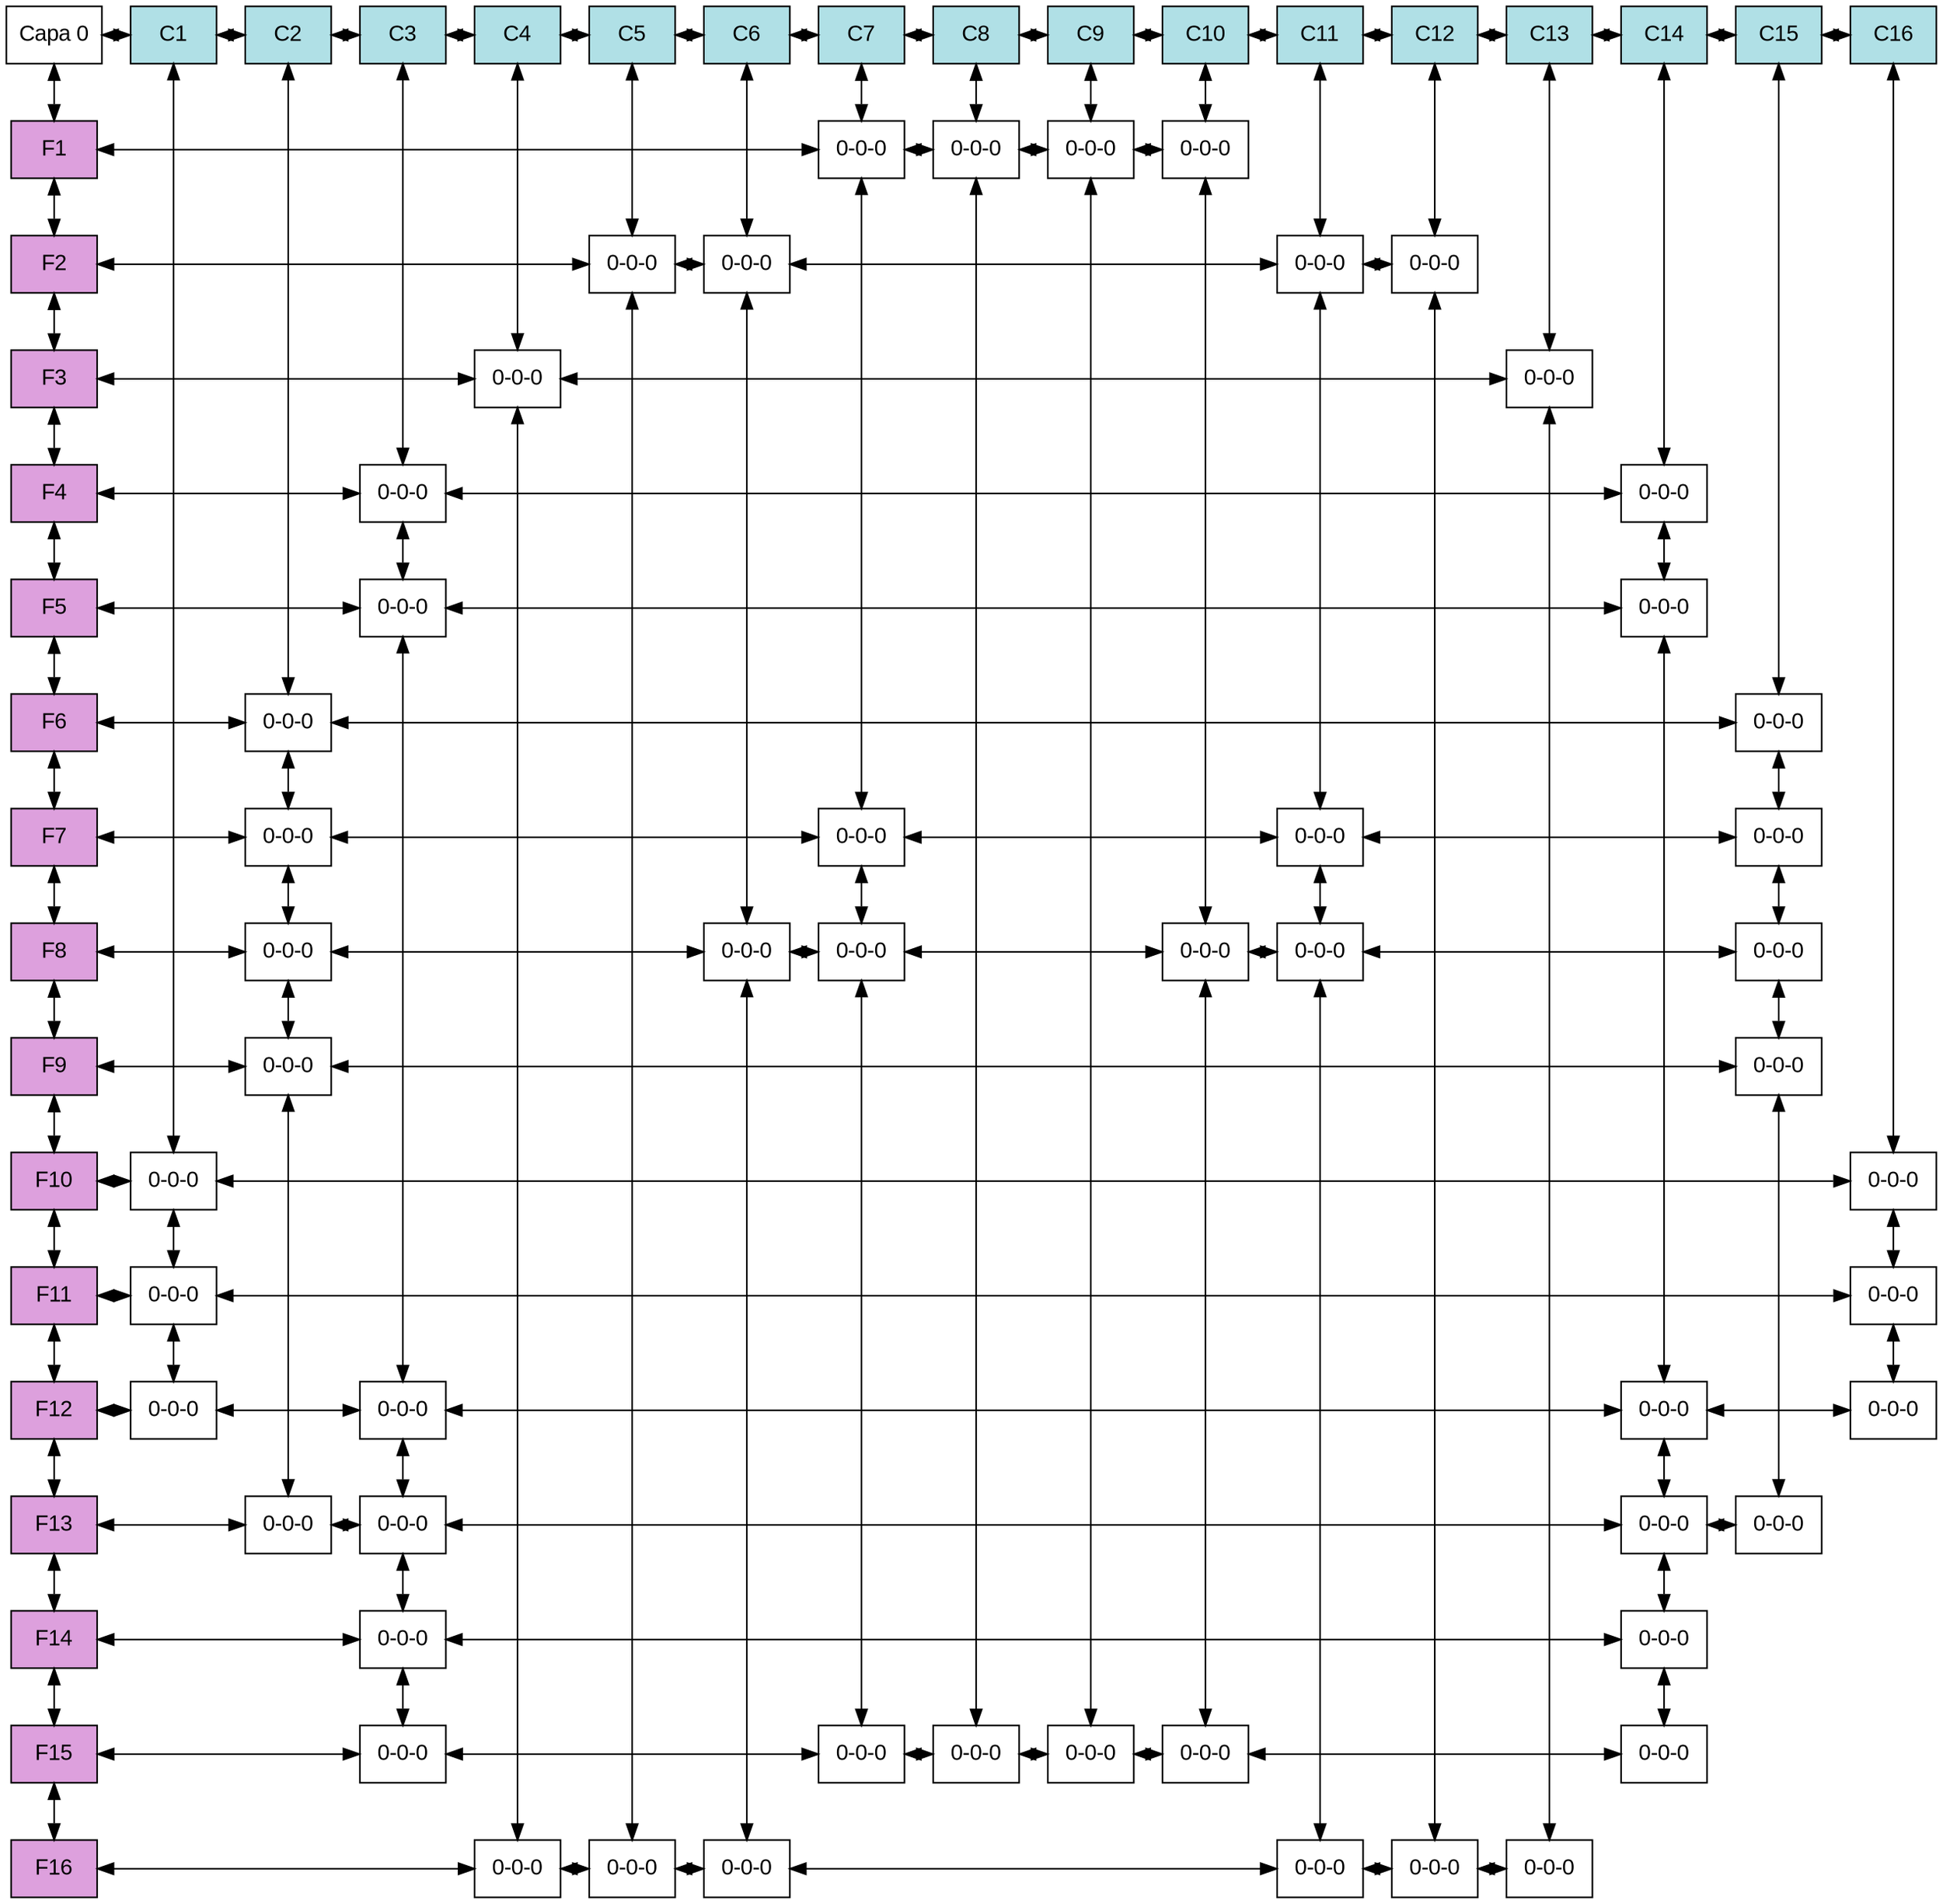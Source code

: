 digraph T{
	node[shape=box fontname="Arial" fillcolor="white" style=filled];
	edge[dir="both"];
	Root[label = "Capa 0", group="0"];
	F1[group="0" fillcolor="plum"];
	F2[group="0" fillcolor="plum"];
	F3[group="0" fillcolor="plum"];
	F4[group="0" fillcolor="plum"];
	F5[group="0" fillcolor="plum"];
	F6[group="0" fillcolor="plum"];
	F7[group="0" fillcolor="plum"];
	F8[group="0" fillcolor="plum"];
	F9[group="0" fillcolor="plum"];
	F10[group="0" fillcolor="plum"];
	F11[group="0" fillcolor="plum"];
	F12[group="0" fillcolor="plum"];
	F13[group="0" fillcolor="plum"];
	F14[group="0" fillcolor="plum"];
	F15[group="0" fillcolor="plum"];
	F16[group="0" fillcolor="plum"];
	C1[group="1" fillcolor="powderblue"];
	C2[group="2" fillcolor="powderblue"];
	C3[group="3" fillcolor="powderblue"];
	C4[group="4" fillcolor="powderblue"];
	C5[group="5" fillcolor="powderblue"];
	C6[group="6" fillcolor="powderblue"];
	C7[group="7" fillcolor="powderblue"];
	C8[group="8" fillcolor="powderblue"];
	C9[group="9" fillcolor="powderblue"];
	C10[group="10" fillcolor="powderblue"];
	C11[group="11" fillcolor="powderblue"];
	C12[group="12" fillcolor="powderblue"];
	C13[group="13" fillcolor="powderblue"];
	C14[group="14" fillcolor="powderblue"];
	C15[group="15" fillcolor="powderblue"];
	C16[group="16" fillcolor="powderblue"];
	N10_1[group="1" label="0-0-0"];
	N11_1[group="1" label="0-0-0"];
	N12_1[group="1" label="0-0-0"];
	N6_2[group="2" label="0-0-0"];
	N7_2[group="2" label="0-0-0"];
	N8_2[group="2" label="0-0-0"];
	N9_2[group="2" label="0-0-0"];
	N13_2[group="2" label="0-0-0"];
	N4_3[group="3" label="0-0-0"];
	N5_3[group="3" label="0-0-0"];
	N12_3[group="3" label="0-0-0"];
	N13_3[group="3" label="0-0-0"];
	N14_3[group="3" label="0-0-0"];
	N15_3[group="3" label="0-0-0"];
	N3_4[group="4" label="0-0-0"];
	N16_4[group="4" label="0-0-0"];
	N2_5[group="5" label="0-0-0"];
	N16_5[group="5" label="0-0-0"];
	N2_6[group="6" label="0-0-0"];
	N8_6[group="6" label="0-0-0"];
	N16_6[group="6" label="0-0-0"];
	N1_7[group="7" label="0-0-0"];
	N7_7[group="7" label="0-0-0"];
	N8_7[group="7" label="0-0-0"];
	N15_7[group="7" label="0-0-0"];
	N1_8[group="8" label="0-0-0"];
	N15_8[group="8" label="0-0-0"];
	N1_9[group="9" label="0-0-0"];
	N15_9[group="9" label="0-0-0"];
	N1_10[group="10" label="0-0-0"];
	N8_10[group="10" label="0-0-0"];
	N15_10[group="10" label="0-0-0"];
	N2_11[group="11" label="0-0-0"];
	N7_11[group="11" label="0-0-0"];
	N8_11[group="11" label="0-0-0"];
	N16_11[group="11" label="0-0-0"];
	N2_12[group="12" label="0-0-0"];
	N16_12[group="12" label="0-0-0"];
	N3_13[group="13" label="0-0-0"];
	N16_13[group="13" label="0-0-0"];
	N4_14[group="14" label="0-0-0"];
	N5_14[group="14" label="0-0-0"];
	N12_14[group="14" label="0-0-0"];
	N13_14[group="14" label="0-0-0"];
	N14_14[group="14" label="0-0-0"];
	N15_14[group="14" label="0-0-0"];
	N6_15[group="15" label="0-0-0"];
	N7_15[group="15" label="0-0-0"];
	N8_15[group="15" label="0-0-0"];
	N9_15[group="15" label="0-0-0"];
	N13_15[group="15" label="0-0-0"];
	N10_16[group="16" label="0-0-0"];
	N11_16[group="16" label="0-0-0"];
	N12_16[group="16" label="0-0-0"];
	subgraph columnHeader {
		rank = same;
		Root -> C1 -> C2 -> C3 -> C4 -> C5 -> C6 -> C7 -> C8 -> C9 -> C10 -> C11 -> C12 -> C13 -> C14 -> C15 -> C16;
	}
	subgraph row1 {
		rank = same;
		F1 -> N1_7 -> N1_8 -> N1_9 -> N1_10;
	}
	subgraph row2 {
		rank = same;
		F2 -> N2_5 -> N2_6 -> N2_11 -> N2_12;
	}
	subgraph row3 {
		rank = same;
		F3 -> N3_4 -> N3_13;
	}
	subgraph row4 {
		rank = same;
		F4 -> N4_3 -> N4_14;
	}
	subgraph row5 {
		rank = same;
		F5 -> N5_3 -> N5_14;
	}
	subgraph row6 {
		rank = same;
		F6 -> N6_2 -> N6_15;
	}
	subgraph row7 {
		rank = same;
		F7 -> N7_2 -> N7_7 -> N7_11 -> N7_15;
	}
	subgraph row8 {
		rank = same;
		F8 -> N8_2 -> N8_6 -> N8_7 -> N8_10 -> N8_11 -> N8_15;
	}
	subgraph row9 {
		rank = same;
		F9 -> N9_2 -> N9_15;
	}
	subgraph row10 {
		rank = same;
		F10 -> N10_1 -> N10_16;
	}
	subgraph row11 {
		rank = same;
		F11 -> N11_1 -> N11_16;
	}
	subgraph row12 {
		rank = same;
		F12 -> N12_1 -> N12_3 -> N12_14 -> N12_16;
	}
	subgraph row13 {
		rank = same;
		F13 -> N13_2 -> N13_3 -> N13_14 -> N13_15;
	}
	subgraph row14 {
		rank = same;
		F14 -> N14_3 -> N14_14;
	}
	subgraph row15 {
		rank = same;
		F15 -> N15_3 -> N15_7 -> N15_8 -> N15_9 -> N15_10 -> N15_14;
	}
	subgraph row16 {
		rank = same;
		F16 -> N16_4 -> N16_5 -> N16_6 -> N16_11 -> N16_12 -> N16_13;
	}
	subgraph rowHeader {
		Root -> F1 -> F2 -> F3 -> F4 -> F5 -> F6 -> F7 -> F8 -> F9 -> F10 -> F11 -> F12 -> F13 -> F14 -> F15 -> F16;
	}
	subgraph column1 {
		C1 -> N10_1 -> N11_1 -> N12_1;
	}
	subgraph column2 {
		C2 -> N6_2 -> N7_2 -> N8_2 -> N9_2 -> N13_2;
	}
	subgraph column3 {
		C3 -> N4_3 -> N5_3 -> N12_3 -> N13_3 -> N14_3 -> N15_3;
	}
	subgraph column4 {
		C4 -> N3_4 -> N16_4;
	}
	subgraph column5 {
		C5 -> N2_5 -> N16_5;
	}
	subgraph column6 {
		C6 -> N2_6 -> N8_6 -> N16_6;
	}
	subgraph column7 {
		C7 -> N1_7 -> N7_7 -> N8_7 -> N15_7;
	}
	subgraph column8 {
		C8 -> N1_8 -> N15_8;
	}
	subgraph column9 {
		C9 -> N1_9 -> N15_9;
	}
	subgraph column10 {
		C10 -> N1_10 -> N8_10 -> N15_10;
	}
	subgraph column11 {
		C11 -> N2_11 -> N7_11 -> N8_11 -> N16_11;
	}
	subgraph column12 {
		C12 -> N2_12 -> N16_12;
	}
	subgraph column13 {
		C13 -> N3_13 -> N16_13;
	}
	subgraph column14 {
		C14 -> N4_14 -> N5_14 -> N12_14 -> N13_14 -> N14_14 -> N15_14;
	}
	subgraph column15 {
		C15 -> N6_15 -> N7_15 -> N8_15 -> N9_15 -> N13_15;
	}
	subgraph column16 {
		C16 -> N10_16 -> N11_16 -> N12_16;
	}
}